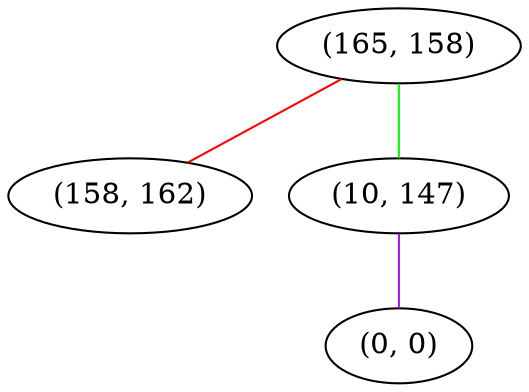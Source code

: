 graph "" {
"(165, 158)";
"(158, 162)";
"(10, 147)";
"(0, 0)";
"(165, 158)" -- "(158, 162)"  [color=red, key=0, weight=1];
"(165, 158)" -- "(10, 147)"  [color=green, key=0, weight=2];
"(10, 147)" -- "(0, 0)"  [color=purple, key=0, weight=4];
}
